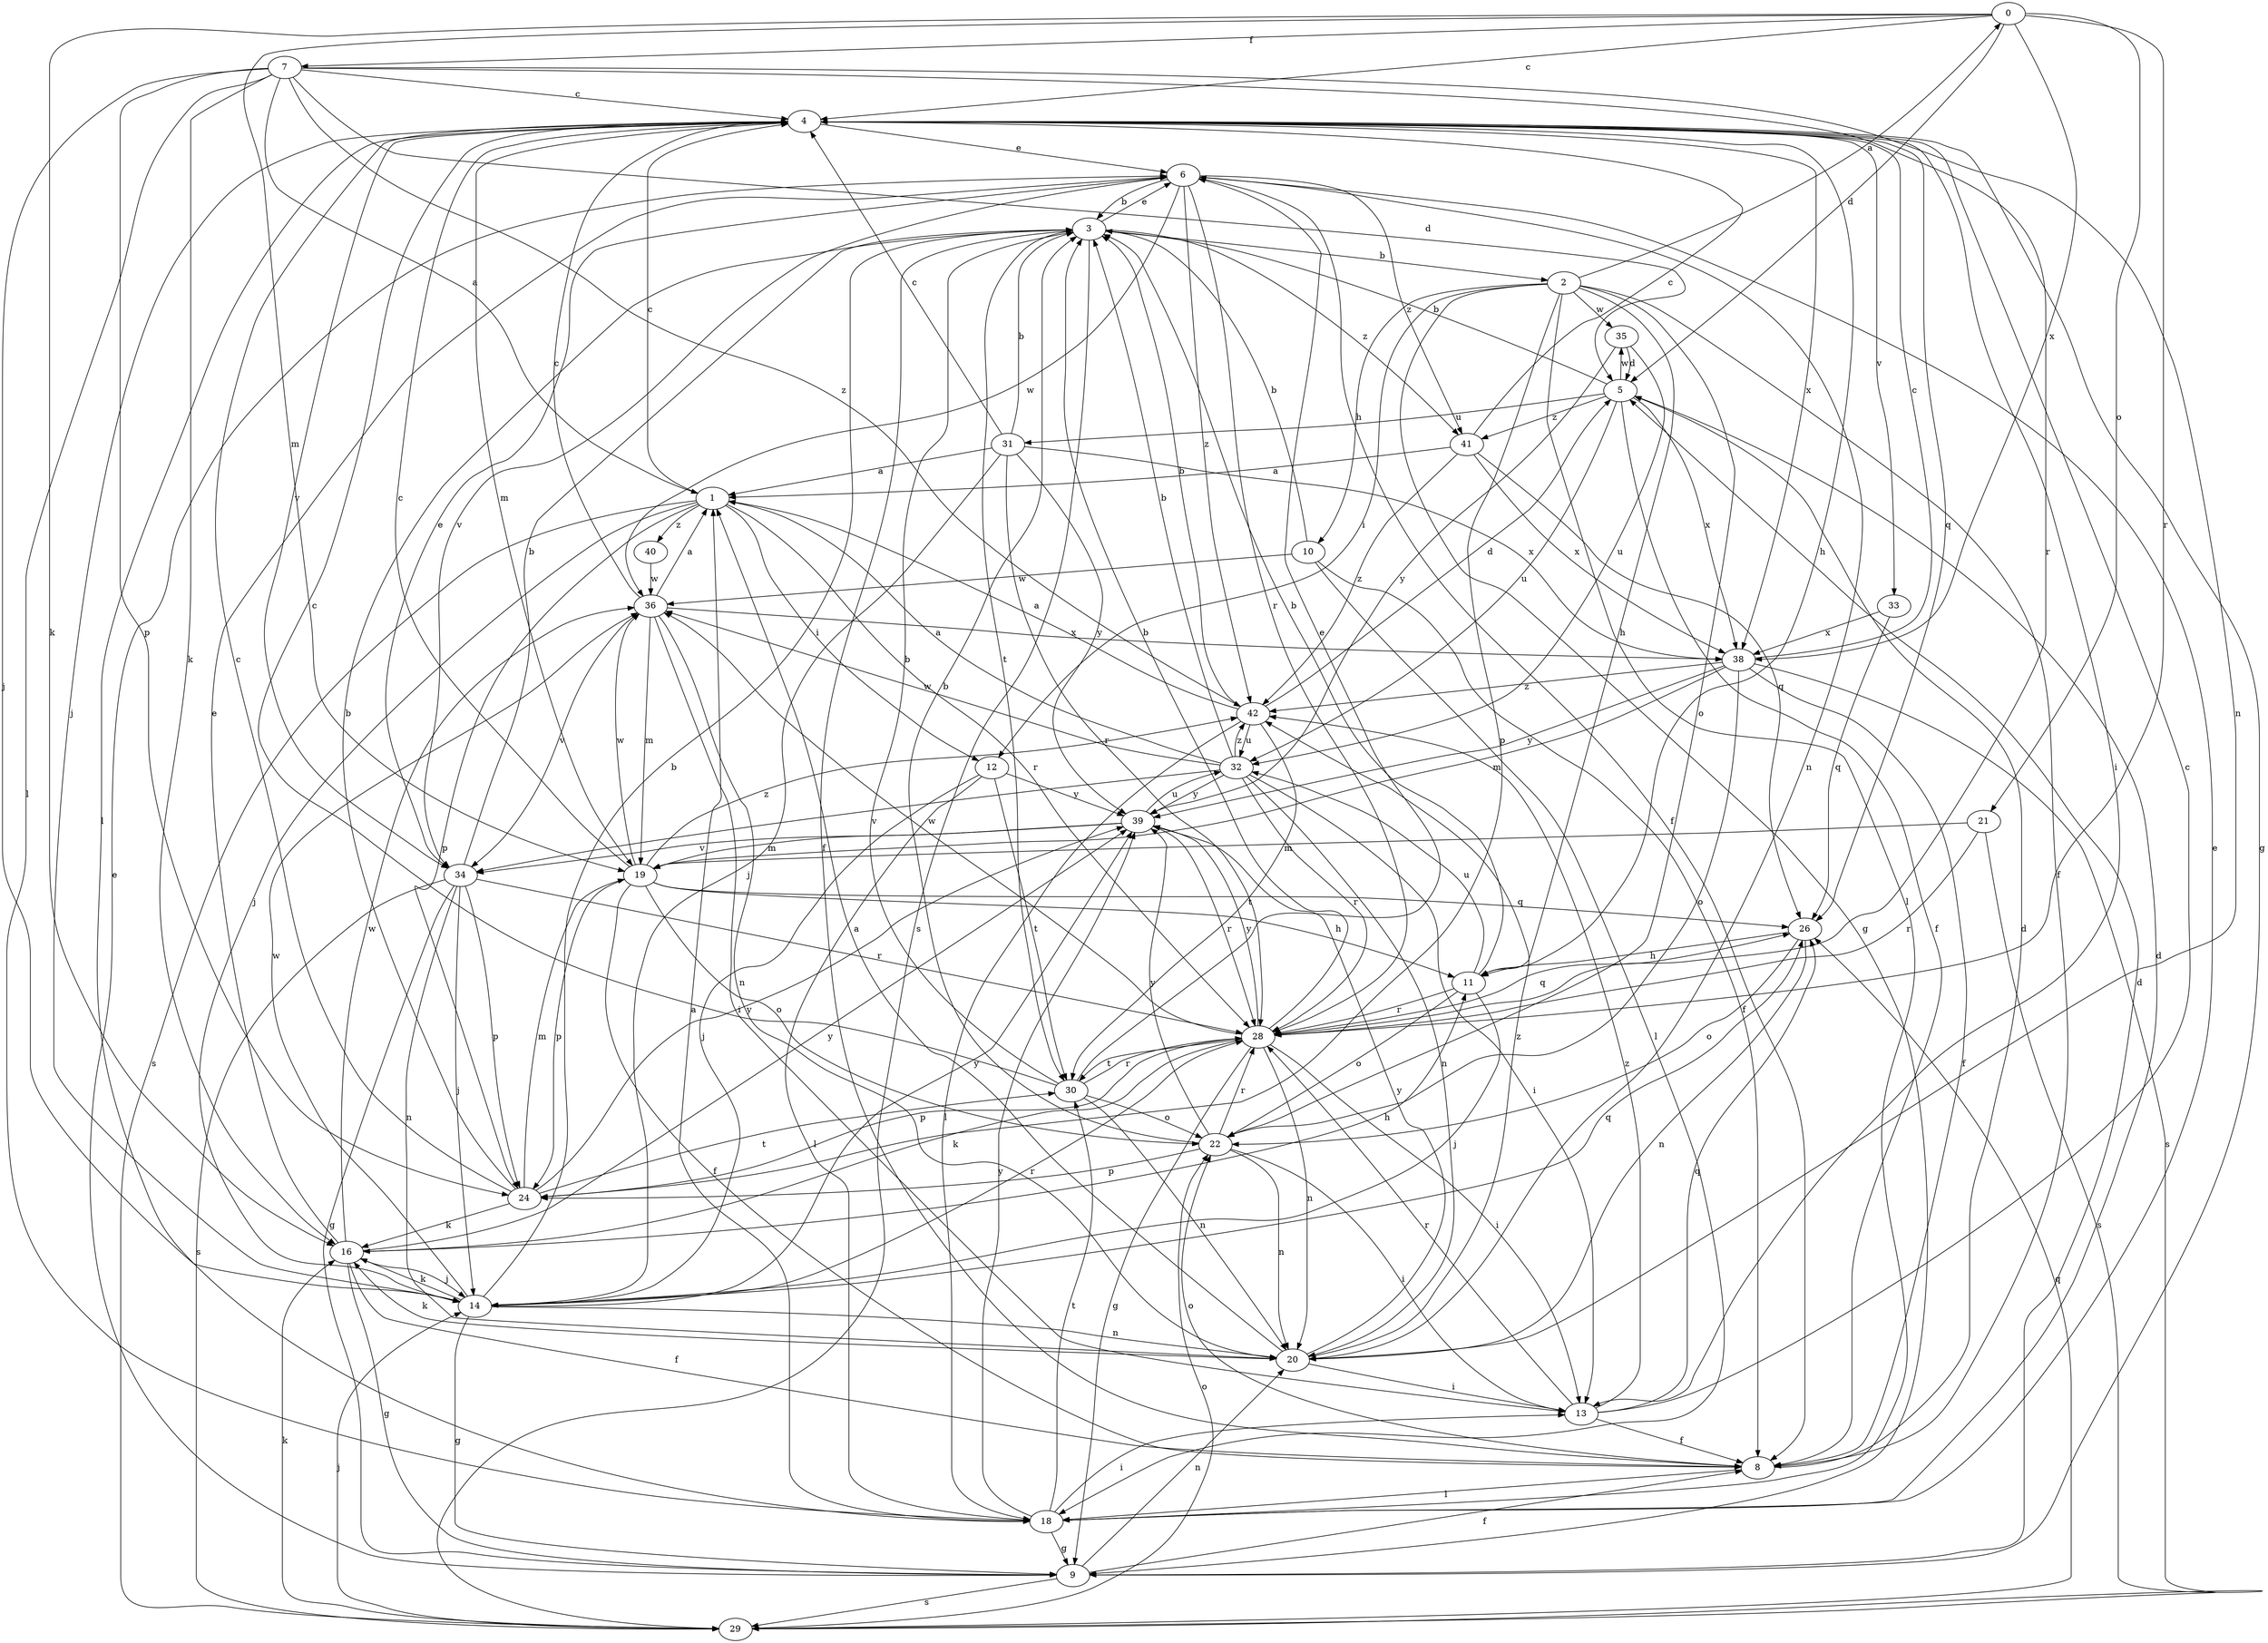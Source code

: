 strict digraph  {
0;
1;
2;
3;
4;
5;
6;
7;
8;
9;
10;
11;
12;
13;
14;
16;
18;
19;
20;
21;
22;
24;
26;
28;
29;
30;
31;
32;
33;
34;
35;
36;
38;
39;
40;
41;
42;
0 -> 4  [label=c];
0 -> 5  [label=d];
0 -> 7  [label=f];
0 -> 16  [label=k];
0 -> 19  [label=m];
0 -> 21  [label=o];
0 -> 28  [label=r];
0 -> 38  [label=x];
1 -> 4  [label=c];
1 -> 12  [label=i];
1 -> 14  [label=j];
1 -> 24  [label=p];
1 -> 28  [label=r];
1 -> 29  [label=s];
1 -> 40  [label=z];
2 -> 0  [label=a];
2 -> 8  [label=f];
2 -> 9  [label=g];
2 -> 10  [label=h];
2 -> 11  [label=h];
2 -> 12  [label=i];
2 -> 18  [label=l];
2 -> 22  [label=o];
2 -> 24  [label=p];
2 -> 35  [label=w];
3 -> 2  [label=b];
3 -> 6  [label=e];
3 -> 8  [label=f];
3 -> 29  [label=s];
3 -> 30  [label=t];
3 -> 41  [label=z];
4 -> 6  [label=e];
4 -> 9  [label=g];
4 -> 11  [label=h];
4 -> 13  [label=i];
4 -> 14  [label=j];
4 -> 18  [label=l];
4 -> 19  [label=m];
4 -> 26  [label=q];
4 -> 33  [label=v];
4 -> 34  [label=v];
4 -> 38  [label=x];
5 -> 3  [label=b];
5 -> 8  [label=f];
5 -> 31  [label=u];
5 -> 32  [label=u];
5 -> 35  [label=w];
5 -> 38  [label=x];
5 -> 41  [label=z];
6 -> 3  [label=b];
6 -> 8  [label=f];
6 -> 20  [label=n];
6 -> 28  [label=r];
6 -> 34  [label=v];
6 -> 36  [label=w];
6 -> 41  [label=z];
6 -> 42  [label=z];
7 -> 1  [label=a];
7 -> 4  [label=c];
7 -> 5  [label=d];
7 -> 14  [label=j];
7 -> 16  [label=k];
7 -> 18  [label=l];
7 -> 20  [label=n];
7 -> 24  [label=p];
7 -> 28  [label=r];
7 -> 42  [label=z];
8 -> 5  [label=d];
8 -> 18  [label=l];
8 -> 22  [label=o];
9 -> 5  [label=d];
9 -> 6  [label=e];
9 -> 8  [label=f];
9 -> 20  [label=n];
9 -> 29  [label=s];
10 -> 3  [label=b];
10 -> 8  [label=f];
10 -> 18  [label=l];
10 -> 36  [label=w];
11 -> 3  [label=b];
11 -> 14  [label=j];
11 -> 22  [label=o];
11 -> 28  [label=r];
11 -> 32  [label=u];
12 -> 14  [label=j];
12 -> 18  [label=l];
12 -> 30  [label=t];
12 -> 39  [label=y];
13 -> 4  [label=c];
13 -> 8  [label=f];
13 -> 26  [label=q];
13 -> 28  [label=r];
13 -> 42  [label=z];
14 -> 3  [label=b];
14 -> 9  [label=g];
14 -> 16  [label=k];
14 -> 20  [label=n];
14 -> 26  [label=q];
14 -> 28  [label=r];
14 -> 36  [label=w];
14 -> 39  [label=y];
16 -> 6  [label=e];
16 -> 8  [label=f];
16 -> 9  [label=g];
16 -> 11  [label=h];
16 -> 14  [label=j];
16 -> 36  [label=w];
16 -> 39  [label=y];
18 -> 1  [label=a];
18 -> 5  [label=d];
18 -> 6  [label=e];
18 -> 9  [label=g];
18 -> 13  [label=i];
18 -> 30  [label=t];
18 -> 39  [label=y];
19 -> 4  [label=c];
19 -> 8  [label=f];
19 -> 11  [label=h];
19 -> 22  [label=o];
19 -> 24  [label=p];
19 -> 26  [label=q];
19 -> 36  [label=w];
19 -> 42  [label=z];
20 -> 1  [label=a];
20 -> 13  [label=i];
20 -> 16  [label=k];
20 -> 39  [label=y];
20 -> 42  [label=z];
21 -> 19  [label=m];
21 -> 28  [label=r];
21 -> 29  [label=s];
22 -> 3  [label=b];
22 -> 13  [label=i];
22 -> 20  [label=n];
22 -> 24  [label=p];
22 -> 28  [label=r];
22 -> 39  [label=y];
24 -> 3  [label=b];
24 -> 4  [label=c];
24 -> 16  [label=k];
24 -> 19  [label=m];
24 -> 30  [label=t];
24 -> 39  [label=y];
26 -> 11  [label=h];
26 -> 20  [label=n];
26 -> 22  [label=o];
28 -> 3  [label=b];
28 -> 9  [label=g];
28 -> 13  [label=i];
28 -> 16  [label=k];
28 -> 20  [label=n];
28 -> 24  [label=p];
28 -> 26  [label=q];
28 -> 30  [label=t];
28 -> 36  [label=w];
28 -> 39  [label=y];
29 -> 14  [label=j];
29 -> 16  [label=k];
29 -> 22  [label=o];
29 -> 26  [label=q];
30 -> 3  [label=b];
30 -> 4  [label=c];
30 -> 6  [label=e];
30 -> 20  [label=n];
30 -> 22  [label=o];
30 -> 28  [label=r];
31 -> 1  [label=a];
31 -> 3  [label=b];
31 -> 4  [label=c];
31 -> 14  [label=j];
31 -> 28  [label=r];
31 -> 38  [label=x];
31 -> 39  [label=y];
32 -> 1  [label=a];
32 -> 3  [label=b];
32 -> 13  [label=i];
32 -> 20  [label=n];
32 -> 28  [label=r];
32 -> 34  [label=v];
32 -> 36  [label=w];
32 -> 39  [label=y];
32 -> 42  [label=z];
33 -> 26  [label=q];
33 -> 38  [label=x];
34 -> 3  [label=b];
34 -> 6  [label=e];
34 -> 9  [label=g];
34 -> 14  [label=j];
34 -> 20  [label=n];
34 -> 24  [label=p];
34 -> 28  [label=r];
34 -> 29  [label=s];
35 -> 5  [label=d];
35 -> 32  [label=u];
35 -> 39  [label=y];
36 -> 1  [label=a];
36 -> 4  [label=c];
36 -> 13  [label=i];
36 -> 19  [label=m];
36 -> 20  [label=n];
36 -> 34  [label=v];
36 -> 38  [label=x];
38 -> 4  [label=c];
38 -> 8  [label=f];
38 -> 19  [label=m];
38 -> 22  [label=o];
38 -> 29  [label=s];
38 -> 39  [label=y];
38 -> 42  [label=z];
39 -> 19  [label=m];
39 -> 28  [label=r];
39 -> 32  [label=u];
39 -> 34  [label=v];
40 -> 36  [label=w];
41 -> 1  [label=a];
41 -> 4  [label=c];
41 -> 26  [label=q];
41 -> 38  [label=x];
41 -> 42  [label=z];
42 -> 1  [label=a];
42 -> 3  [label=b];
42 -> 5  [label=d];
42 -> 18  [label=l];
42 -> 30  [label=t];
42 -> 32  [label=u];
}

